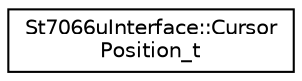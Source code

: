 digraph "Graphical Class Hierarchy"
{
  edge [fontname="Helvetica",fontsize="10",labelfontname="Helvetica",labelfontsize="10"];
  node [fontname="Helvetica",fontsize="10",shape=record];
  rankdir="LR";
  Node1 [label="St7066uInterface::Cursor\lPosition_t",height=0.2,width=0.4,color="black", fillcolor="white", style="filled",URL="$d8/d0e/structSt7066uInterface_1_1CursorPosition__t.html"];
}
